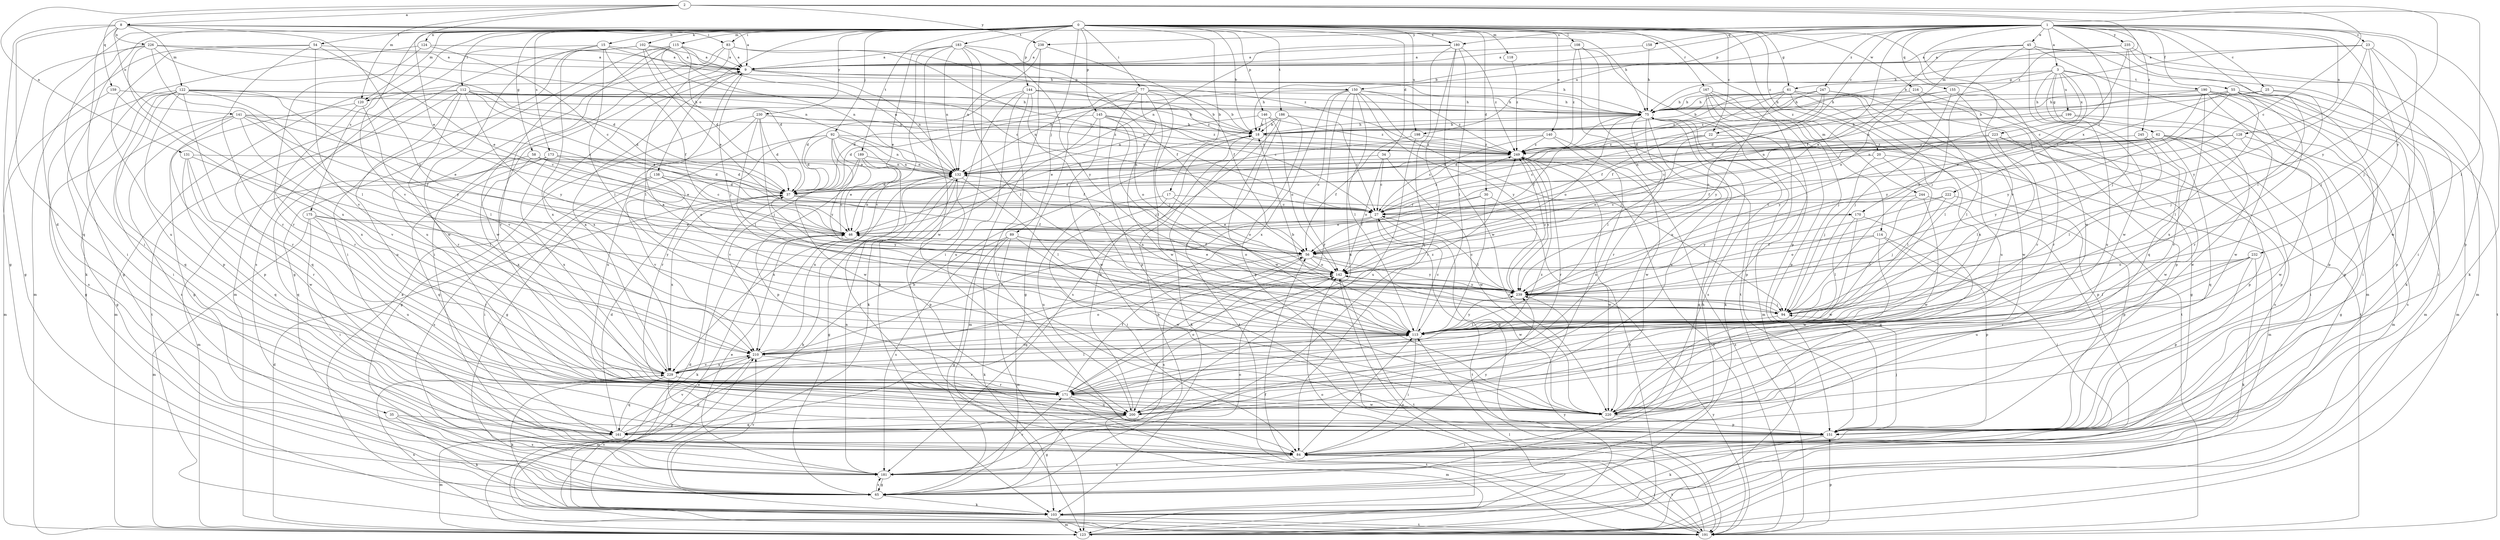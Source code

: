 strict digraph  {
0;
1;
2;
3;
8;
9;
15;
17;
18;
20;
22;
23;
25;
27;
30;
34;
35;
37;
45;
46;
54;
55;
56;
58;
61;
62;
65;
75;
77;
83;
84;
89;
92;
94;
102;
103;
108;
112;
113;
114;
115;
118;
120;
122;
123;
124;
128;
131;
132;
138;
140;
141;
142;
144;
145;
146;
150;
151;
155;
158;
159;
161;
167;
170;
171;
173;
175;
180;
181;
183;
186;
189;
190;
191;
198;
199;
200;
210;
216;
220;
222;
223;
226;
229;
230;
232;
235;
238;
239;
244;
245;
247;
249;
0 -> 15  [label=b];
0 -> 17  [label=b];
0 -> 18  [label=b];
0 -> 20  [label=c];
0 -> 22  [label=c];
0 -> 30  [label=d];
0 -> 34  [label=d];
0 -> 35  [label=d];
0 -> 54  [label=f];
0 -> 58  [label=g];
0 -> 61  [label=g];
0 -> 77  [label=i];
0 -> 83  [label=i];
0 -> 89  [label=j];
0 -> 92  [label=j];
0 -> 102  [label=k];
0 -> 103  [label=k];
0 -> 108  [label=l];
0 -> 112  [label=l];
0 -> 114  [label=m];
0 -> 115  [label=m];
0 -> 118  [label=m];
0 -> 120  [label=m];
0 -> 124  [label=n];
0 -> 138  [label=o];
0 -> 140  [label=o];
0 -> 144  [label=p];
0 -> 145  [label=p];
0 -> 146  [label=p];
0 -> 167  [label=r];
0 -> 173  [label=s];
0 -> 175  [label=s];
0 -> 180  [label=s];
0 -> 183  [label=t];
0 -> 186  [label=t];
0 -> 189  [label=t];
0 -> 198  [label=u];
0 -> 210  [label=v];
0 -> 216  [label=w];
0 -> 220  [label=w];
0 -> 230  [label=y];
0 -> 244  [label=z];
1 -> 3  [label=a];
1 -> 18  [label=b];
1 -> 22  [label=c];
1 -> 23  [label=c];
1 -> 25  [label=c];
1 -> 45  [label=e];
1 -> 55  [label=f];
1 -> 56  [label=f];
1 -> 94  [label=j];
1 -> 103  [label=k];
1 -> 113  [label=l];
1 -> 128  [label=n];
1 -> 150  [label=p];
1 -> 155  [label=q];
1 -> 158  [label=q];
1 -> 170  [label=r];
1 -> 180  [label=s];
1 -> 198  [label=u];
1 -> 210  [label=v];
1 -> 232  [label=y];
1 -> 235  [label=y];
1 -> 238  [label=y];
1 -> 245  [label=z];
1 -> 247  [label=z];
2 -> 8  [label=a];
2 -> 27  [label=c];
2 -> 46  [label=e];
2 -> 113  [label=l];
2 -> 120  [label=m];
2 -> 131  [label=n];
2 -> 159  [label=q];
2 -> 238  [label=y];
2 -> 239  [label=y];
2 -> 249  [label=z];
3 -> 61  [label=g];
3 -> 62  [label=g];
3 -> 120  [label=m];
3 -> 161  [label=q];
3 -> 190  [label=t];
3 -> 199  [label=u];
3 -> 200  [label=u];
3 -> 222  [label=x];
3 -> 223  [label=x];
3 -> 239  [label=y];
8 -> 9  [label=a];
8 -> 65  [label=g];
8 -> 75  [label=h];
8 -> 83  [label=i];
8 -> 84  [label=i];
8 -> 122  [label=m];
8 -> 141  [label=o];
8 -> 161  [label=q];
8 -> 226  [label=x];
8 -> 239  [label=y];
9 -> 75  [label=h];
9 -> 94  [label=j];
9 -> 132  [label=n];
9 -> 150  [label=p];
9 -> 229  [label=x];
15 -> 9  [label=a];
15 -> 56  [label=f];
15 -> 75  [label=h];
15 -> 113  [label=l];
15 -> 181  [label=s];
15 -> 220  [label=w];
15 -> 229  [label=x];
17 -> 84  [label=i];
17 -> 142  [label=o];
17 -> 170  [label=r];
17 -> 200  [label=u];
18 -> 75  [label=h];
18 -> 103  [label=k];
18 -> 249  [label=z];
20 -> 94  [label=j];
20 -> 113  [label=l];
20 -> 132  [label=n];
20 -> 151  [label=p];
22 -> 27  [label=c];
22 -> 123  [label=m];
22 -> 142  [label=o];
22 -> 249  [label=z];
23 -> 9  [label=a];
23 -> 18  [label=b];
23 -> 94  [label=j];
23 -> 151  [label=p];
23 -> 220  [label=w];
23 -> 239  [label=y];
25 -> 75  [label=h];
25 -> 94  [label=j];
25 -> 132  [label=n];
25 -> 191  [label=t];
27 -> 46  [label=e];
27 -> 151  [label=p];
27 -> 191  [label=t];
27 -> 210  [label=v];
27 -> 249  [label=z];
30 -> 27  [label=c];
30 -> 56  [label=f];
30 -> 113  [label=l];
30 -> 220  [label=w];
34 -> 27  [label=c];
34 -> 132  [label=n];
34 -> 142  [label=o];
34 -> 220  [label=w];
35 -> 103  [label=k];
35 -> 151  [label=p];
35 -> 181  [label=s];
37 -> 27  [label=c];
37 -> 56  [label=f];
37 -> 229  [label=x];
37 -> 239  [label=y];
45 -> 9  [label=a];
45 -> 46  [label=e];
45 -> 65  [label=g];
45 -> 94  [label=j];
45 -> 103  [label=k];
45 -> 123  [label=m];
45 -> 142  [label=o];
45 -> 220  [label=w];
46 -> 56  [label=f];
46 -> 103  [label=k];
46 -> 132  [label=n];
54 -> 9  [label=a];
54 -> 46  [label=e];
54 -> 123  [label=m];
54 -> 171  [label=r];
54 -> 200  [label=u];
54 -> 210  [label=v];
55 -> 18  [label=b];
55 -> 46  [label=e];
55 -> 75  [label=h];
55 -> 84  [label=i];
55 -> 113  [label=l];
55 -> 123  [label=m];
55 -> 151  [label=p];
55 -> 171  [label=r];
55 -> 239  [label=y];
56 -> 142  [label=o];
56 -> 161  [label=q];
56 -> 181  [label=s];
56 -> 220  [label=w];
56 -> 239  [label=y];
58 -> 37  [label=d];
58 -> 46  [label=e];
58 -> 132  [label=n];
58 -> 161  [label=q];
58 -> 229  [label=x];
61 -> 56  [label=f];
61 -> 75  [label=h];
61 -> 113  [label=l];
61 -> 200  [label=u];
61 -> 220  [label=w];
61 -> 229  [label=x];
61 -> 239  [label=y];
61 -> 249  [label=z];
62 -> 37  [label=d];
62 -> 56  [label=f];
62 -> 65  [label=g];
62 -> 84  [label=i];
62 -> 132  [label=n];
62 -> 151  [label=p];
62 -> 161  [label=q];
62 -> 181  [label=s];
62 -> 249  [label=z];
65 -> 18  [label=b];
65 -> 75  [label=h];
65 -> 103  [label=k];
65 -> 181  [label=s];
65 -> 210  [label=v];
75 -> 18  [label=b];
75 -> 56  [label=f];
75 -> 65  [label=g];
75 -> 113  [label=l];
75 -> 142  [label=o];
75 -> 151  [label=p];
75 -> 171  [label=r];
75 -> 181  [label=s];
75 -> 200  [label=u];
77 -> 18  [label=b];
77 -> 37  [label=d];
77 -> 65  [label=g];
77 -> 75  [label=h];
77 -> 94  [label=j];
77 -> 113  [label=l];
77 -> 151  [label=p];
77 -> 220  [label=w];
83 -> 9  [label=a];
83 -> 27  [label=c];
83 -> 84  [label=i];
83 -> 113  [label=l];
83 -> 200  [label=u];
83 -> 249  [label=z];
84 -> 113  [label=l];
84 -> 181  [label=s];
84 -> 191  [label=t];
84 -> 239  [label=y];
89 -> 56  [label=f];
89 -> 65  [label=g];
89 -> 103  [label=k];
89 -> 123  [label=m];
89 -> 142  [label=o];
89 -> 181  [label=s];
89 -> 220  [label=w];
92 -> 37  [label=d];
92 -> 56  [label=f];
92 -> 65  [label=g];
92 -> 132  [label=n];
92 -> 142  [label=o];
92 -> 171  [label=r];
92 -> 220  [label=w];
92 -> 239  [label=y];
92 -> 249  [label=z];
94 -> 113  [label=l];
94 -> 132  [label=n];
94 -> 142  [label=o];
102 -> 9  [label=a];
102 -> 37  [label=d];
102 -> 46  [label=e];
102 -> 84  [label=i];
102 -> 123  [label=m];
102 -> 132  [label=n];
103 -> 9  [label=a];
103 -> 123  [label=m];
103 -> 142  [label=o];
103 -> 191  [label=t];
108 -> 9  [label=a];
108 -> 151  [label=p];
108 -> 191  [label=t];
108 -> 200  [label=u];
108 -> 249  [label=z];
112 -> 37  [label=d];
112 -> 46  [label=e];
112 -> 75  [label=h];
112 -> 123  [label=m];
112 -> 161  [label=q];
112 -> 171  [label=r];
112 -> 191  [label=t];
112 -> 200  [label=u];
112 -> 239  [label=y];
112 -> 249  [label=z];
113 -> 9  [label=a];
113 -> 18  [label=b];
113 -> 27  [label=c];
113 -> 84  [label=i];
113 -> 171  [label=r];
113 -> 210  [label=v];
113 -> 239  [label=y];
114 -> 56  [label=f];
114 -> 84  [label=i];
114 -> 142  [label=o];
114 -> 151  [label=p];
114 -> 220  [label=w];
115 -> 9  [label=a];
115 -> 27  [label=c];
115 -> 37  [label=d];
115 -> 65  [label=g];
115 -> 132  [label=n];
115 -> 171  [label=r];
115 -> 220  [label=w];
118 -> 249  [label=z];
120 -> 65  [label=g];
120 -> 171  [label=r];
120 -> 210  [label=v];
122 -> 18  [label=b];
122 -> 27  [label=c];
122 -> 65  [label=g];
122 -> 75  [label=h];
122 -> 84  [label=i];
122 -> 113  [label=l];
122 -> 151  [label=p];
122 -> 161  [label=q];
122 -> 171  [label=r];
122 -> 181  [label=s];
122 -> 239  [label=y];
122 -> 249  [label=z];
123 -> 37  [label=d];
123 -> 113  [label=l];
123 -> 239  [label=y];
123 -> 249  [label=z];
124 -> 9  [label=a];
124 -> 27  [label=c];
124 -> 65  [label=g];
124 -> 171  [label=r];
128 -> 132  [label=n];
128 -> 181  [label=s];
128 -> 220  [label=w];
128 -> 239  [label=y];
128 -> 249  [label=z];
131 -> 113  [label=l];
131 -> 132  [label=n];
131 -> 161  [label=q];
131 -> 171  [label=r];
131 -> 220  [label=w];
132 -> 37  [label=d];
132 -> 65  [label=g];
132 -> 103  [label=k];
132 -> 113  [label=l];
132 -> 151  [label=p];
132 -> 229  [label=x];
138 -> 27  [label=c];
138 -> 37  [label=d];
138 -> 84  [label=i];
138 -> 181  [label=s];
138 -> 210  [label=v];
140 -> 27  [label=c];
140 -> 46  [label=e];
140 -> 200  [label=u];
140 -> 220  [label=w];
140 -> 249  [label=z];
141 -> 18  [label=b];
141 -> 27  [label=c];
141 -> 46  [label=e];
141 -> 56  [label=f];
141 -> 65  [label=g];
141 -> 151  [label=p];
141 -> 181  [label=s];
141 -> 210  [label=v];
142 -> 46  [label=e];
142 -> 191  [label=t];
142 -> 239  [label=y];
144 -> 18  [label=b];
144 -> 27  [label=c];
144 -> 37  [label=d];
144 -> 75  [label=h];
144 -> 84  [label=i];
144 -> 103  [label=k];
144 -> 113  [label=l];
144 -> 200  [label=u];
145 -> 18  [label=b];
145 -> 37  [label=d];
145 -> 94  [label=j];
145 -> 123  [label=m];
145 -> 142  [label=o];
145 -> 220  [label=w];
145 -> 249  [label=z];
146 -> 18  [label=b];
146 -> 132  [label=n];
146 -> 142  [label=o];
146 -> 220  [label=w];
146 -> 249  [label=z];
150 -> 75  [label=h];
150 -> 94  [label=j];
150 -> 113  [label=l];
150 -> 132  [label=n];
150 -> 142  [label=o];
150 -> 171  [label=r];
150 -> 200  [label=u];
150 -> 229  [label=x];
150 -> 239  [label=y];
150 -> 249  [label=z];
151 -> 84  [label=i];
151 -> 94  [label=j];
151 -> 103  [label=k];
155 -> 56  [label=f];
155 -> 65  [label=g];
155 -> 75  [label=h];
155 -> 94  [label=j];
155 -> 171  [label=r];
158 -> 9  [label=a];
158 -> 75  [label=h];
159 -> 75  [label=h];
159 -> 123  [label=m];
159 -> 229  [label=x];
161 -> 18  [label=b];
161 -> 37  [label=d];
161 -> 123  [label=m];
161 -> 210  [label=v];
167 -> 75  [label=h];
167 -> 94  [label=j];
167 -> 103  [label=k];
167 -> 123  [label=m];
167 -> 151  [label=p];
167 -> 191  [label=t];
170 -> 46  [label=e];
170 -> 113  [label=l];
170 -> 161  [label=q];
170 -> 220  [label=w];
171 -> 56  [label=f];
171 -> 142  [label=o];
171 -> 191  [label=t];
171 -> 200  [label=u];
171 -> 220  [label=w];
171 -> 249  [label=z];
173 -> 37  [label=d];
173 -> 123  [label=m];
173 -> 132  [label=n];
173 -> 142  [label=o];
173 -> 161  [label=q];
173 -> 229  [label=x];
175 -> 46  [label=e];
175 -> 84  [label=i];
175 -> 123  [label=m];
175 -> 171  [label=r];
175 -> 200  [label=u];
175 -> 239  [label=y];
180 -> 9  [label=a];
180 -> 84  [label=i];
180 -> 113  [label=l];
180 -> 132  [label=n];
180 -> 161  [label=q];
180 -> 220  [label=w];
180 -> 249  [label=z];
181 -> 46  [label=e];
181 -> 65  [label=g];
181 -> 132  [label=n];
181 -> 142  [label=o];
181 -> 171  [label=r];
183 -> 9  [label=a];
183 -> 46  [label=e];
183 -> 56  [label=f];
183 -> 84  [label=i];
183 -> 113  [label=l];
183 -> 132  [label=n];
183 -> 210  [label=v];
183 -> 220  [label=w];
183 -> 239  [label=y];
186 -> 18  [label=b];
186 -> 27  [label=c];
186 -> 46  [label=e];
186 -> 151  [label=p];
186 -> 181  [label=s];
186 -> 191  [label=t];
189 -> 46  [label=e];
189 -> 84  [label=i];
189 -> 132  [label=n];
189 -> 151  [label=p];
189 -> 210  [label=v];
190 -> 37  [label=d];
190 -> 75  [label=h];
190 -> 84  [label=i];
190 -> 123  [label=m];
190 -> 151  [label=p];
190 -> 220  [label=w];
190 -> 229  [label=x];
190 -> 239  [label=y];
191 -> 37  [label=d];
191 -> 46  [label=e];
191 -> 56  [label=f];
191 -> 84  [label=i];
191 -> 142  [label=o];
191 -> 151  [label=p];
191 -> 210  [label=v];
191 -> 229  [label=x];
191 -> 239  [label=y];
191 -> 249  [label=z];
198 -> 56  [label=f];
198 -> 200  [label=u];
198 -> 249  [label=z];
199 -> 18  [label=b];
199 -> 123  [label=m];
199 -> 220  [label=w];
199 -> 239  [label=y];
200 -> 18  [label=b];
200 -> 65  [label=g];
200 -> 123  [label=m];
200 -> 161  [label=q];
210 -> 123  [label=m];
210 -> 132  [label=n];
210 -> 142  [label=o];
210 -> 171  [label=r];
210 -> 229  [label=x];
210 -> 249  [label=z];
216 -> 75  [label=h];
216 -> 151  [label=p];
216 -> 191  [label=t];
220 -> 151  [label=p];
222 -> 27  [label=c];
222 -> 94  [label=j];
222 -> 151  [label=p];
222 -> 239  [label=y];
223 -> 27  [label=c];
223 -> 37  [label=d];
223 -> 113  [label=l];
223 -> 151  [label=p];
223 -> 220  [label=w];
223 -> 249  [label=z];
226 -> 9  [label=a];
226 -> 37  [label=d];
226 -> 65  [label=g];
226 -> 84  [label=i];
226 -> 113  [label=l];
226 -> 132  [label=n];
226 -> 229  [label=x];
229 -> 9  [label=a];
229 -> 103  [label=k];
229 -> 113  [label=l];
229 -> 151  [label=p];
229 -> 161  [label=q];
229 -> 171  [label=r];
229 -> 210  [label=v];
230 -> 18  [label=b];
230 -> 37  [label=d];
230 -> 65  [label=g];
230 -> 94  [label=j];
230 -> 113  [label=l];
230 -> 200  [label=u];
230 -> 249  [label=z];
232 -> 103  [label=k];
232 -> 113  [label=l];
232 -> 142  [label=o];
232 -> 151  [label=p];
232 -> 171  [label=r];
232 -> 200  [label=u];
235 -> 9  [label=a];
235 -> 27  [label=c];
235 -> 75  [label=h];
235 -> 84  [label=i];
235 -> 94  [label=j];
235 -> 123  [label=m];
238 -> 9  [label=a];
238 -> 56  [label=f];
238 -> 103  [label=k];
238 -> 132  [label=n];
239 -> 27  [label=c];
239 -> 94  [label=j];
239 -> 249  [label=z];
244 -> 27  [label=c];
244 -> 84  [label=i];
244 -> 113  [label=l];
244 -> 220  [label=w];
245 -> 113  [label=l];
245 -> 210  [label=v];
245 -> 249  [label=z];
247 -> 18  [label=b];
247 -> 37  [label=d];
247 -> 75  [label=h];
247 -> 113  [label=l];
247 -> 142  [label=o];
247 -> 171  [label=r];
247 -> 249  [label=z];
249 -> 132  [label=n];
249 -> 171  [label=r];
249 -> 191  [label=t];
249 -> 239  [label=y];
}
